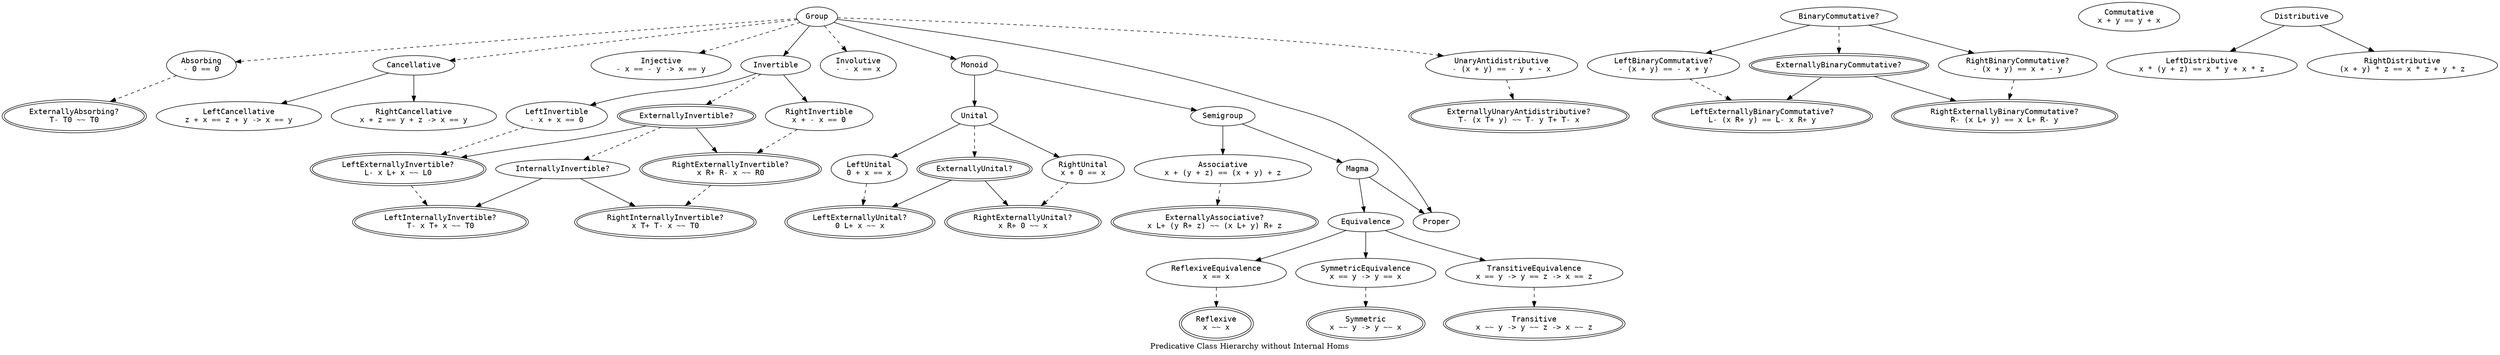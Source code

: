 digraph Is {
  label = "Predicative Class Hierarchy without Internal Homs"

  node [fontname = monospace]

  subgraph ManySort {
    label = "ManySortedly"

    node [peripheries = 2]

    ExtAbsorb [label = "ExternallyAbsorbing?\nT- T0 ~~ T0"]
    ExtAssoc [label = "ExternallyAssociative?\nx L+ (y R+ z) ~~ (x L+ y) R+ z"]
    ExtBinComm [label = "ExternallyBinaryCommutative?"]
    ExtInv [label = "ExternallyInvertible?"]
    ExtUnAntidstr [label = "ExternallyUnaryAntidistributive?\nT- (x T+ y) ~~ T- y T+ T- x"]
    ExtUnl [label = "ExternallyUnital?"]
    LExtBinComm [label = "LeftExternallyBinaryCommutative?\nL- (x R+ y) == L- x R+ y"]
    LExtInv [label = "LeftExternallyInvertible?\nL- x L+ x ~~ L0"]
    LExtUnl [label = "LeftExternallyUnital?\n0 L+ x ~~ x"]
    LIntInv [label = "LeftInternallyInvertible?\nT- x T+ x ~~ T0"]
    RExtBinComm [label = "RightExternallyBinaryCommutative?\nR- (x L+ y) == x L+ R- y"]
    RExtInv [label = "RightExternallyInvertible?\nx R+ R- x ~~ R0"]
    RExtUnl [label = "RightExternallyUnital?\nx R+ 0 ~~ x"]
    RIntInv [label = "RightInternallyInvertible?\nx T+ T- x ~~ T0"]
    Refl [label = "Reflexive\nx ~~ x"]
    Sym [label = "Symmetric\nx ~~ y -> y ~~ x"]
    Trans [label = "Transitive\nx ~~ y -> y ~~ z -> x ~~ z"]
  }

  subgraph OneSort {
    label = "OneSortedly"

    Absorb [label = "Absorbing\n- 0 == 0"]
    Assoc [label = "Associative\nx + (y + z) == (x + y) + z"]
    BinComm [label = "BinaryCommutative?"]
    Cancel [label = "Cancellative"]
    Comm [label = "Commutative\nx + y == y + x"]
    Distr [label = "Distributive"]
    Eq [label = "Equivalence"]
    Grp [label = "Group"]
    Inj [label = "Injective\n- x == - y -> x == y"]
    IntInv [label = "InternallyInvertible?"]
    Inv [label = "Invertible"]
    Invol [label = "Involutive\n- - x == x"]
    LBinComm [label = "LeftBinaryCommutative?\n- (x + y) == - x + y"]
    LCancel [label = "LeftCancellative\nz + x == z + y -> x == y"]
    LDistr [label = "LeftDistributive\nx * (y + z) == x * y + x * z"]
    LInv [label = "LeftInvertible\n- x + x == 0"]
    LUnl [label = "LeftUnital\n0 + x == x"]
    Mag [label = "Magma"]
    Mon [label = "Monoid"]
    Proper [label = "Proper"]
    RBinComm [label = "RightBinaryCommutative?\n- (x + y) == x + - y"]
    RCancel [label = "RightCancellative\nx + z == y + z -> x == y"]
    RDistr [label = "RightDistributive\n(x + y) * z == x * z + y * z"]
    RInv [label = "RightInvertible\nx + - x == 0"]
    RUnl [label = "RightUnital\nx + 0 == x"]
    ReflEq [label = "ReflexiveEquivalence\nx == x"]
    Sgrp [label = "Semigroup"]
    SymEq [label = "SymmetricEquivalence\nx == y -> y == x"]
    TransEq [label = "TransitiveEquivalence\nx == y -> y == z -> x == z"]
    UnAntidistr [label = "UnaryAntidistributive\n- (x + y) == - y + - x"]
    Unl [label = "Unital"]
  }

  edge [style = solid]

  BinComm -> LBinComm
  BinComm -> RBinComm
  Cancel -> LCancel
  Cancel -> RCancel
  Distr -> LDistr
  Distr -> RDistr
  Eq -> ReflEq
  Eq -> SymEq
  Eq -> TransEq
  ExtBinComm -> LExtBinComm
  ExtBinComm -> RExtBinComm
  ExtInv -> LExtInv
  ExtInv -> RExtInv
  ExtUnl -> LExtUnl
  ExtUnl -> RExtUnl
  Grp -> Inv
  Grp -> Mon
  Grp -> Proper
  IntInv -> LIntInv
  IntInv -> RIntInv
  Inv -> LInv
  Inv -> RInv
  Mag -> Eq
  Mag -> Proper
  Mon -> Sgrp
  Mon -> Unl
  Sgrp -> Assoc
  Sgrp -> Mag
  Unl -> LUnl
  Unl -> RUnl

  edge [style = dashed]

  Absorb -> ExtAbsorb
  UnAntidistr -> ExtUnAntidstr
  Assoc -> ExtAssoc
  BinComm -> ExtBinComm
  ExtInv -> IntInv
  Grp -> Absorb
  Grp -> UnAntidistr
  Grp -> Cancel
  Grp -> Inj
  Grp -> Invol
  Inv -> ExtInv
  LBinComm -> LExtBinComm
  LExtInv -> LIntInv
  LInv -> LExtInv
  LUnl -> LExtUnl
  RBinComm -> RExtBinComm
  RExtInv -> RIntInv
  RInv -> RExtInv
  RUnl -> RExtUnl
  ReflEq -> Refl
  SymEq -> Sym
  TransEq -> Trans
  Unl -> ExtUnl
}
